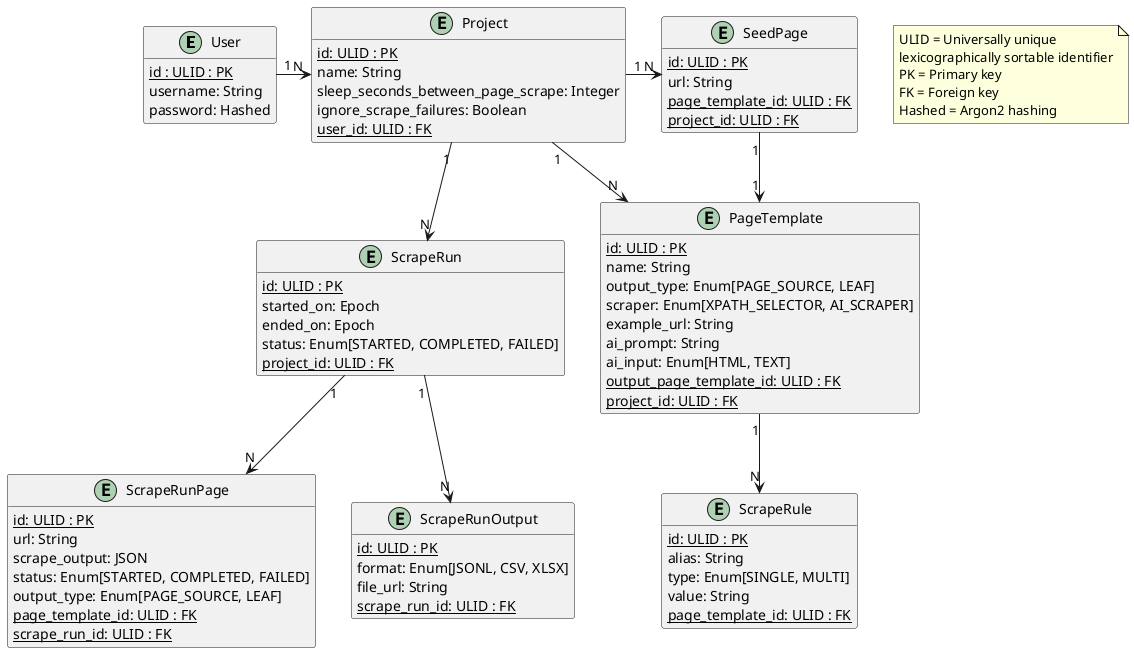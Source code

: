 @startuml
entity User {
    {static} id : ULID : PK
    username: String
    password: Hashed
}
entity Project {
    {static} id: ULID : PK
    name: String
    sleep_seconds_between_page_scrape: Integer
    ignore_scrape_failures: Boolean
    {static} user_id: ULID : FK
}
entity PageTemplate {
    {static} id: ULID : PK
    name: String
    output_type: Enum[PAGE_SOURCE, LEAF]
    scraper: Enum[XPATH_SELECTOR, AI_SCRAPER]
    example_url: String
    ai_prompt: String
    ai_input: Enum[HTML, TEXT]
    {static} output_page_template_id: ULID : FK
    {static} project_id: ULID : FK
}
entity ScrapeRule {
    {static} id: ULID : PK
    alias: String
    type: Enum[SINGLE, MULTI]
    value: String
    {static} page_template_id: ULID : FK
}
entity SeedPage {
    {static} id: ULID : PK
    url: String
    {static} page_template_id: ULID : FK
    {static} project_id: ULID : FK
}
entity ScrapeRun {
    {static} id: ULID : PK
    started_on: Epoch
    ended_on: Epoch
    status: Enum[STARTED, COMPLETED, FAILED]
    {static} project_id: ULID : FK
}
entity ScrapeRunPage {
    {static} id: ULID : PK
    url: String
    scrape_output: JSON
    status: Enum[STARTED, COMPLETED, FAILED]
    output_type: Enum[PAGE_SOURCE, LEAF]
    {static} page_template_id: ULID : FK
    {static} scrape_run_id: ULID : FK
}
entity ScrapeRunOutput {
    {static} id: ULID : PK
    format: Enum[JSONL, CSV, XLSX]
    file_url: String
    {static} scrape_run_id: ULID : FK
}

User "1" -right-> "N" Project
Project "1" -down-> "N" PageTemplate
Project "1" -right-> "N" SeedPage
SeedPage "1" -down-> "1" PageTemplate
PageTemplate "1" --> "N" ScrapeRule
Project "1" --> "N" ScrapeRun
ScrapeRun "1" --> "N" ScrapeRunPage
ScrapeRun "1" --> "N" ScrapeRunOutput

hide User methods
hide Project methods
hide PageTemplate methods
hide SeedPage methods
hide ScrapeRule methods
hide ScrapeRun methods
hide ScrapeRunPage methods
hide ScrapeRunOutput methods

note as N1
    ULID = Universally unique 
    lexicographically sortable identifier
    PK = Primary key
    FK = Foreign key
    Hashed = Argon2 hashing
end note

@enduml
